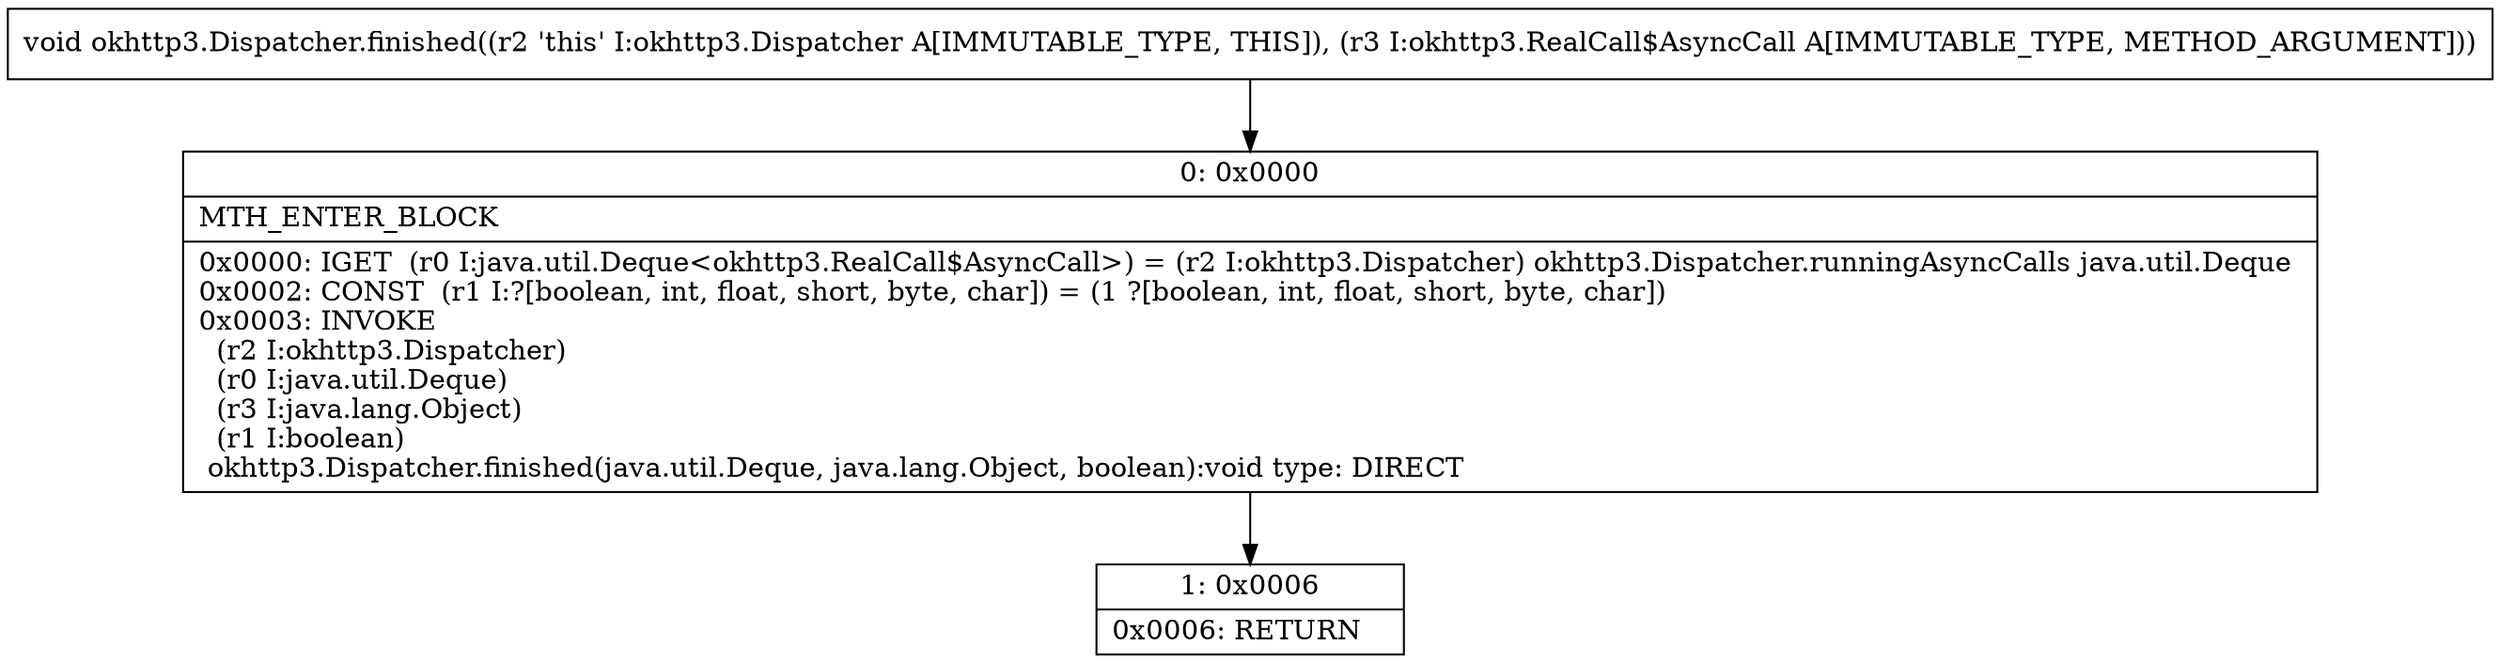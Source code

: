 digraph "CFG forokhttp3.Dispatcher.finished(Lokhttp3\/RealCall$AsyncCall;)V" {
Node_0 [shape=record,label="{0\:\ 0x0000|MTH_ENTER_BLOCK\l|0x0000: IGET  (r0 I:java.util.Deque\<okhttp3.RealCall$AsyncCall\>) = (r2 I:okhttp3.Dispatcher) okhttp3.Dispatcher.runningAsyncCalls java.util.Deque \l0x0002: CONST  (r1 I:?[boolean, int, float, short, byte, char]) = (1 ?[boolean, int, float, short, byte, char]) \l0x0003: INVOKE  \l  (r2 I:okhttp3.Dispatcher)\l  (r0 I:java.util.Deque)\l  (r3 I:java.lang.Object)\l  (r1 I:boolean)\l okhttp3.Dispatcher.finished(java.util.Deque, java.lang.Object, boolean):void type: DIRECT \l}"];
Node_1 [shape=record,label="{1\:\ 0x0006|0x0006: RETURN   \l}"];
MethodNode[shape=record,label="{void okhttp3.Dispatcher.finished((r2 'this' I:okhttp3.Dispatcher A[IMMUTABLE_TYPE, THIS]), (r3 I:okhttp3.RealCall$AsyncCall A[IMMUTABLE_TYPE, METHOD_ARGUMENT])) }"];
MethodNode -> Node_0;
Node_0 -> Node_1;
}

